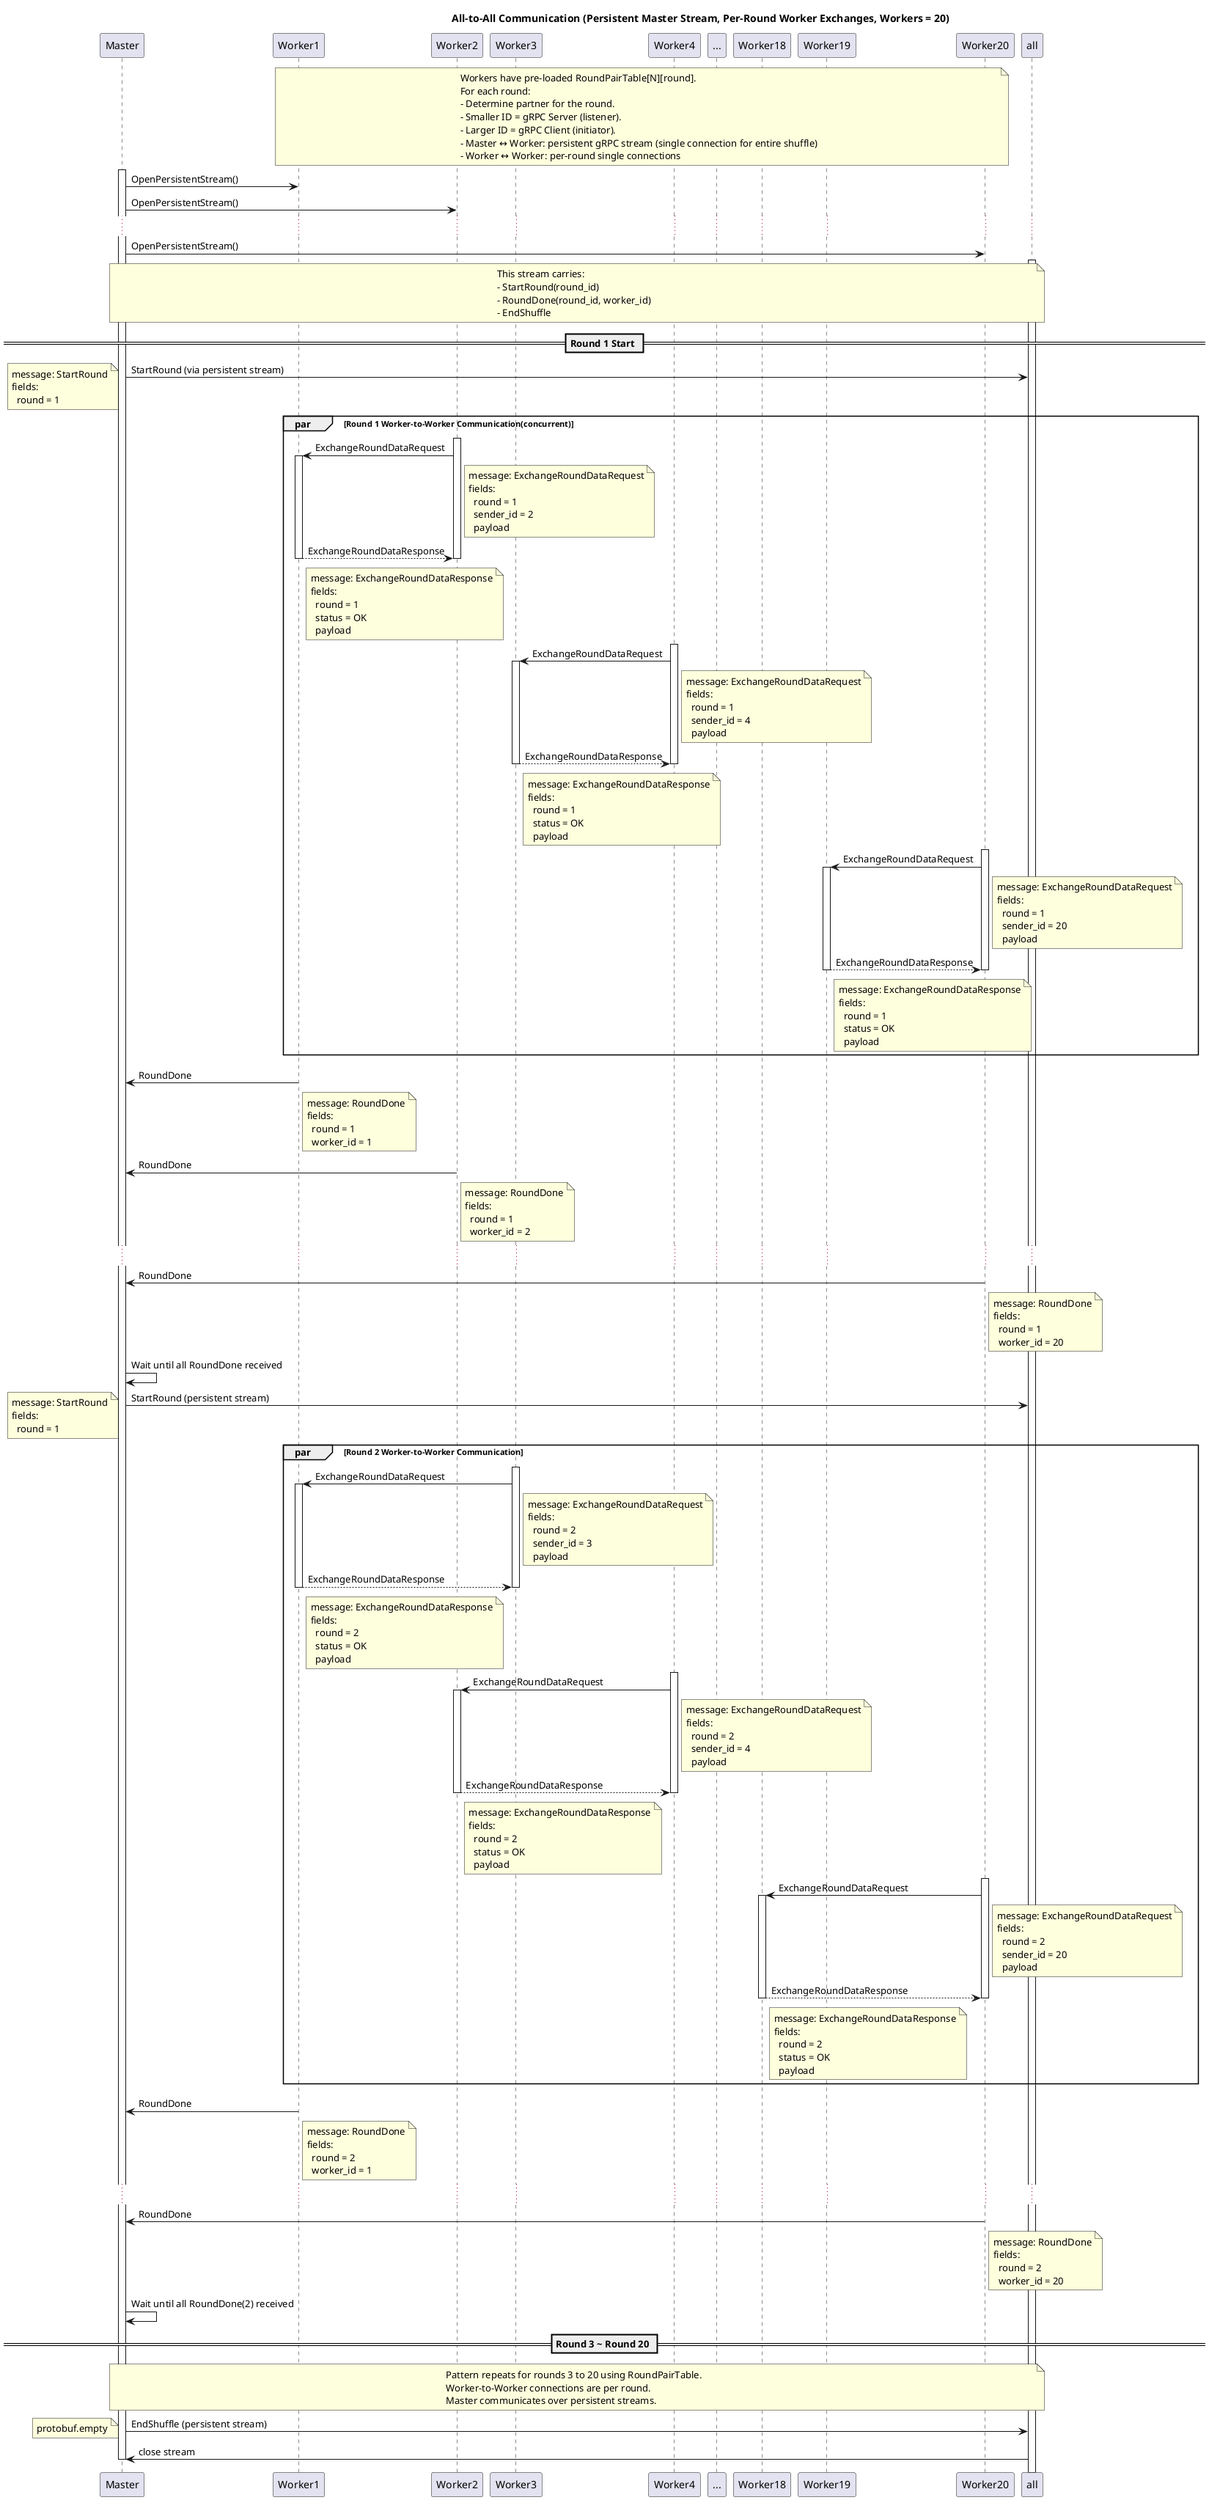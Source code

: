 @startuml
!pragma teoz true
title All-to-All Communication (Persistent Master Stream, Per-Round Worker Exchanges, Workers = 20)

participant Master
participant "Worker1" as W1
participant "Worker2" as W2
participant "Worker3" as W3
participant "Worker4" as W4
participant "..." as Wn
participant "Worker18" as W18
participant "Worker19" as W19
participant "Worker20" as W20

note over W1, W20
Workers have pre-loaded RoundPairTable[N][round].
For each round:
- Determine partner for the round.
- Smaller ID = gRPC Server (listener).
- Larger ID = gRPC Client (initiator).
- Master ↔ Worker: persistent gRPC stream (single connection for entire shuffle)
- Worker ↔ Worker: per-round single connections
end note

activate Master
Master -> W1: OpenPersistentStream()
Master -> W2: OpenPersistentStream()
...
Master -> W20: OpenPersistentStream()
activate all

note over Master, all
This stream carries:
- StartRound(round_id)
- RoundDone(round_id, worker_id)
- EndShuffle
end note


' =====================================================
'                         ROUND 1
' =====================================================
== Round 1 Start ==
Master -> all: StartRound (via persistent stream)
note left
message: StartRound
fields:
  round = 1
end note

par Round 1 Worker-to-Worker Communication(concurrent)

    activate W2
    W2 -> W1: ExchangeRoundDataRequest
    note right of W2
    message: ExchangeRoundDataRequest
    fields:
      round = 1
      sender_id = 2
      payload
    end note

    activate W1
    W1 --> W2: ExchangeRoundDataResponse
    note right of W1
    message: ExchangeRoundDataResponse
    fields:
      round = 1
      status = OK
      payload
    end note
    deactivate W1
    deactivate W2

    activate W4
    W4 -> W3: ExchangeRoundDataRequest
    note right of W4
    message: ExchangeRoundDataRequest
    fields:
      round = 1
      sender_id = 4
      payload
    end note

    activate W3
    W3 --> W4: ExchangeRoundDataResponse
    note right of W3
    message: ExchangeRoundDataResponse
    fields:
      round = 1
      status = OK
      payload
    end note
    deactivate W3
    deactivate W4

    activate W20
    W20 -> W19: ExchangeRoundDataRequest
    note right of W20
    message: ExchangeRoundDataRequest
    fields:
      round = 1
      sender_id = 20
      payload
    end note

    activate W19
    W19 --> W20: ExchangeRoundDataResponse
    note right of W19
    message: ExchangeRoundDataResponse
    fields:
      round = 1
      status = OK
      payload
    end note
    deactivate W19
    deactivate W20

end

W1 -> Master: RoundDone
note right of W1
message: RoundDone
fields:
  round = 1
  worker_id = 1
end note
W2 -> Master: RoundDone
note right of W2
message: RoundDone
fields:
  round = 1
  worker_id = 2
end note
...
W20 -> Master: RoundDone
note right of W20
message: RoundDone
fields:
  round = 1
  worker_id = 20
end note
Master -> Master: Wait until all RoundDone received


' =====================================================
'                         ROUND 2
' =====================================================
Master -> all: StartRound (persistent stream)
note left
message: StartRound
fields:
  round = 1
end note

par Round 2 Worker-to-Worker Communication

    activate W3
    W3 -> W1: ExchangeRoundDataRequest
    note right of W3
    message: ExchangeRoundDataRequest
    fields:
      round = 2
      sender_id = 3
      payload
    end note

    activate W1
    W1 --> W3: ExchangeRoundDataResponse
    note right of W1
    message: ExchangeRoundDataResponse
    fields:
      round = 2
      status = OK
      payload
    end note
    deactivate W1
    deactivate W3


    activate W4
    W4 -> W2: ExchangeRoundDataRequest
    note right of W4
    message: ExchangeRoundDataRequest
    fields:
      round = 2
      sender_id = 4
      payload
    end note

    activate W2
    W2 --> W4: ExchangeRoundDataResponse
    note right of W2
    message: ExchangeRoundDataResponse
    fields:
      round = 2
      status = OK
      payload
    end note
    deactivate W2
    deactivate W4


    activate W20
    W20 -> W18: ExchangeRoundDataRequest
    note right of W20
    message: ExchangeRoundDataRequest
    fields:
      round = 2
      sender_id = 20
      payload
    end note

    activate W18
    W18 --> W20: ExchangeRoundDataResponse
    note right of W18
    message: ExchangeRoundDataResponse
    fields:
      round = 2
      status = OK
      payload
    end note
    deactivate W18
    deactivate W20

end

W1 -> Master: RoundDone
note right of W1
message: RoundDone
fields:
  round = 2
  worker_id = 1
end note
...
W20 -> Master: RoundDone
note right of W20
message: RoundDone
fields:
  round = 2
  worker_id = 20
end note
Master -> Master: Wait until all RoundDone(2) received


' =====================================================
'                   ROUNDS 3 ~ 20
' =====================================================
== Round 3 ~ Round 20 ==
note over Master, all
Pattern repeats for rounds 3 to 20 using RoundPairTable.
Worker-to-Worker connections are per round.
Master communicates over persistent streams.
end note


Master -> all: EndShuffle (persistent stream)
note left
  protobuf.empty
end note
all -> Master: close stream
deactivate Master

@enduml
